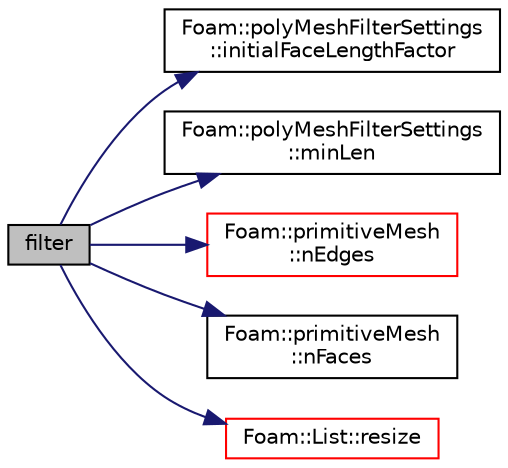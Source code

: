 digraph "filter"
{
  bgcolor="transparent";
  edge [fontname="Helvetica",fontsize="10",labelfontname="Helvetica",labelfontsize="10"];
  node [fontname="Helvetica",fontsize="10",shape=record];
  rankdir="LR";
  Node1 [label="filter",height=0.2,width=0.4,color="black", fillcolor="grey75", style="filled", fontcolor="black"];
  Node1 -> Node2 [color="midnightblue",fontsize="10",style="solid",fontname="Helvetica"];
  Node2 [label="Foam::polyMeshFilterSettings\l::initialFaceLengthFactor",height=0.2,width=0.4,color="black",URL="$a01924.html#a3d8cbef88e3829d587363eed970fcde5"];
  Node1 -> Node3 [color="midnightblue",fontsize="10",style="solid",fontname="Helvetica"];
  Node3 [label="Foam::polyMeshFilterSettings\l::minLen",height=0.2,width=0.4,color="black",URL="$a01924.html#ae8b16860440d64390d3ddb337eb39ccd"];
  Node1 -> Node4 [color="midnightblue",fontsize="10",style="solid",fontname="Helvetica"];
  Node4 [label="Foam::primitiveMesh\l::nEdges",height=0.2,width=0.4,color="red",URL="$a01973.html#a1db9478309c639504a743b7b194226f4"];
  Node1 -> Node5 [color="midnightblue",fontsize="10",style="solid",fontname="Helvetica"];
  Node5 [label="Foam::primitiveMesh\l::nFaces",height=0.2,width=0.4,color="black",URL="$a01973.html#a9be088de373a98524a153de7da0e92e8"];
  Node1 -> Node6 [color="midnightblue",fontsize="10",style="solid",fontname="Helvetica"];
  Node6 [label="Foam::List::resize",height=0.2,width=0.4,color="red",URL="$a01366.html#a4eb7a78f8b52136a8668d0e785dace04",tooltip="Alias for setSize(const label) "];
}
